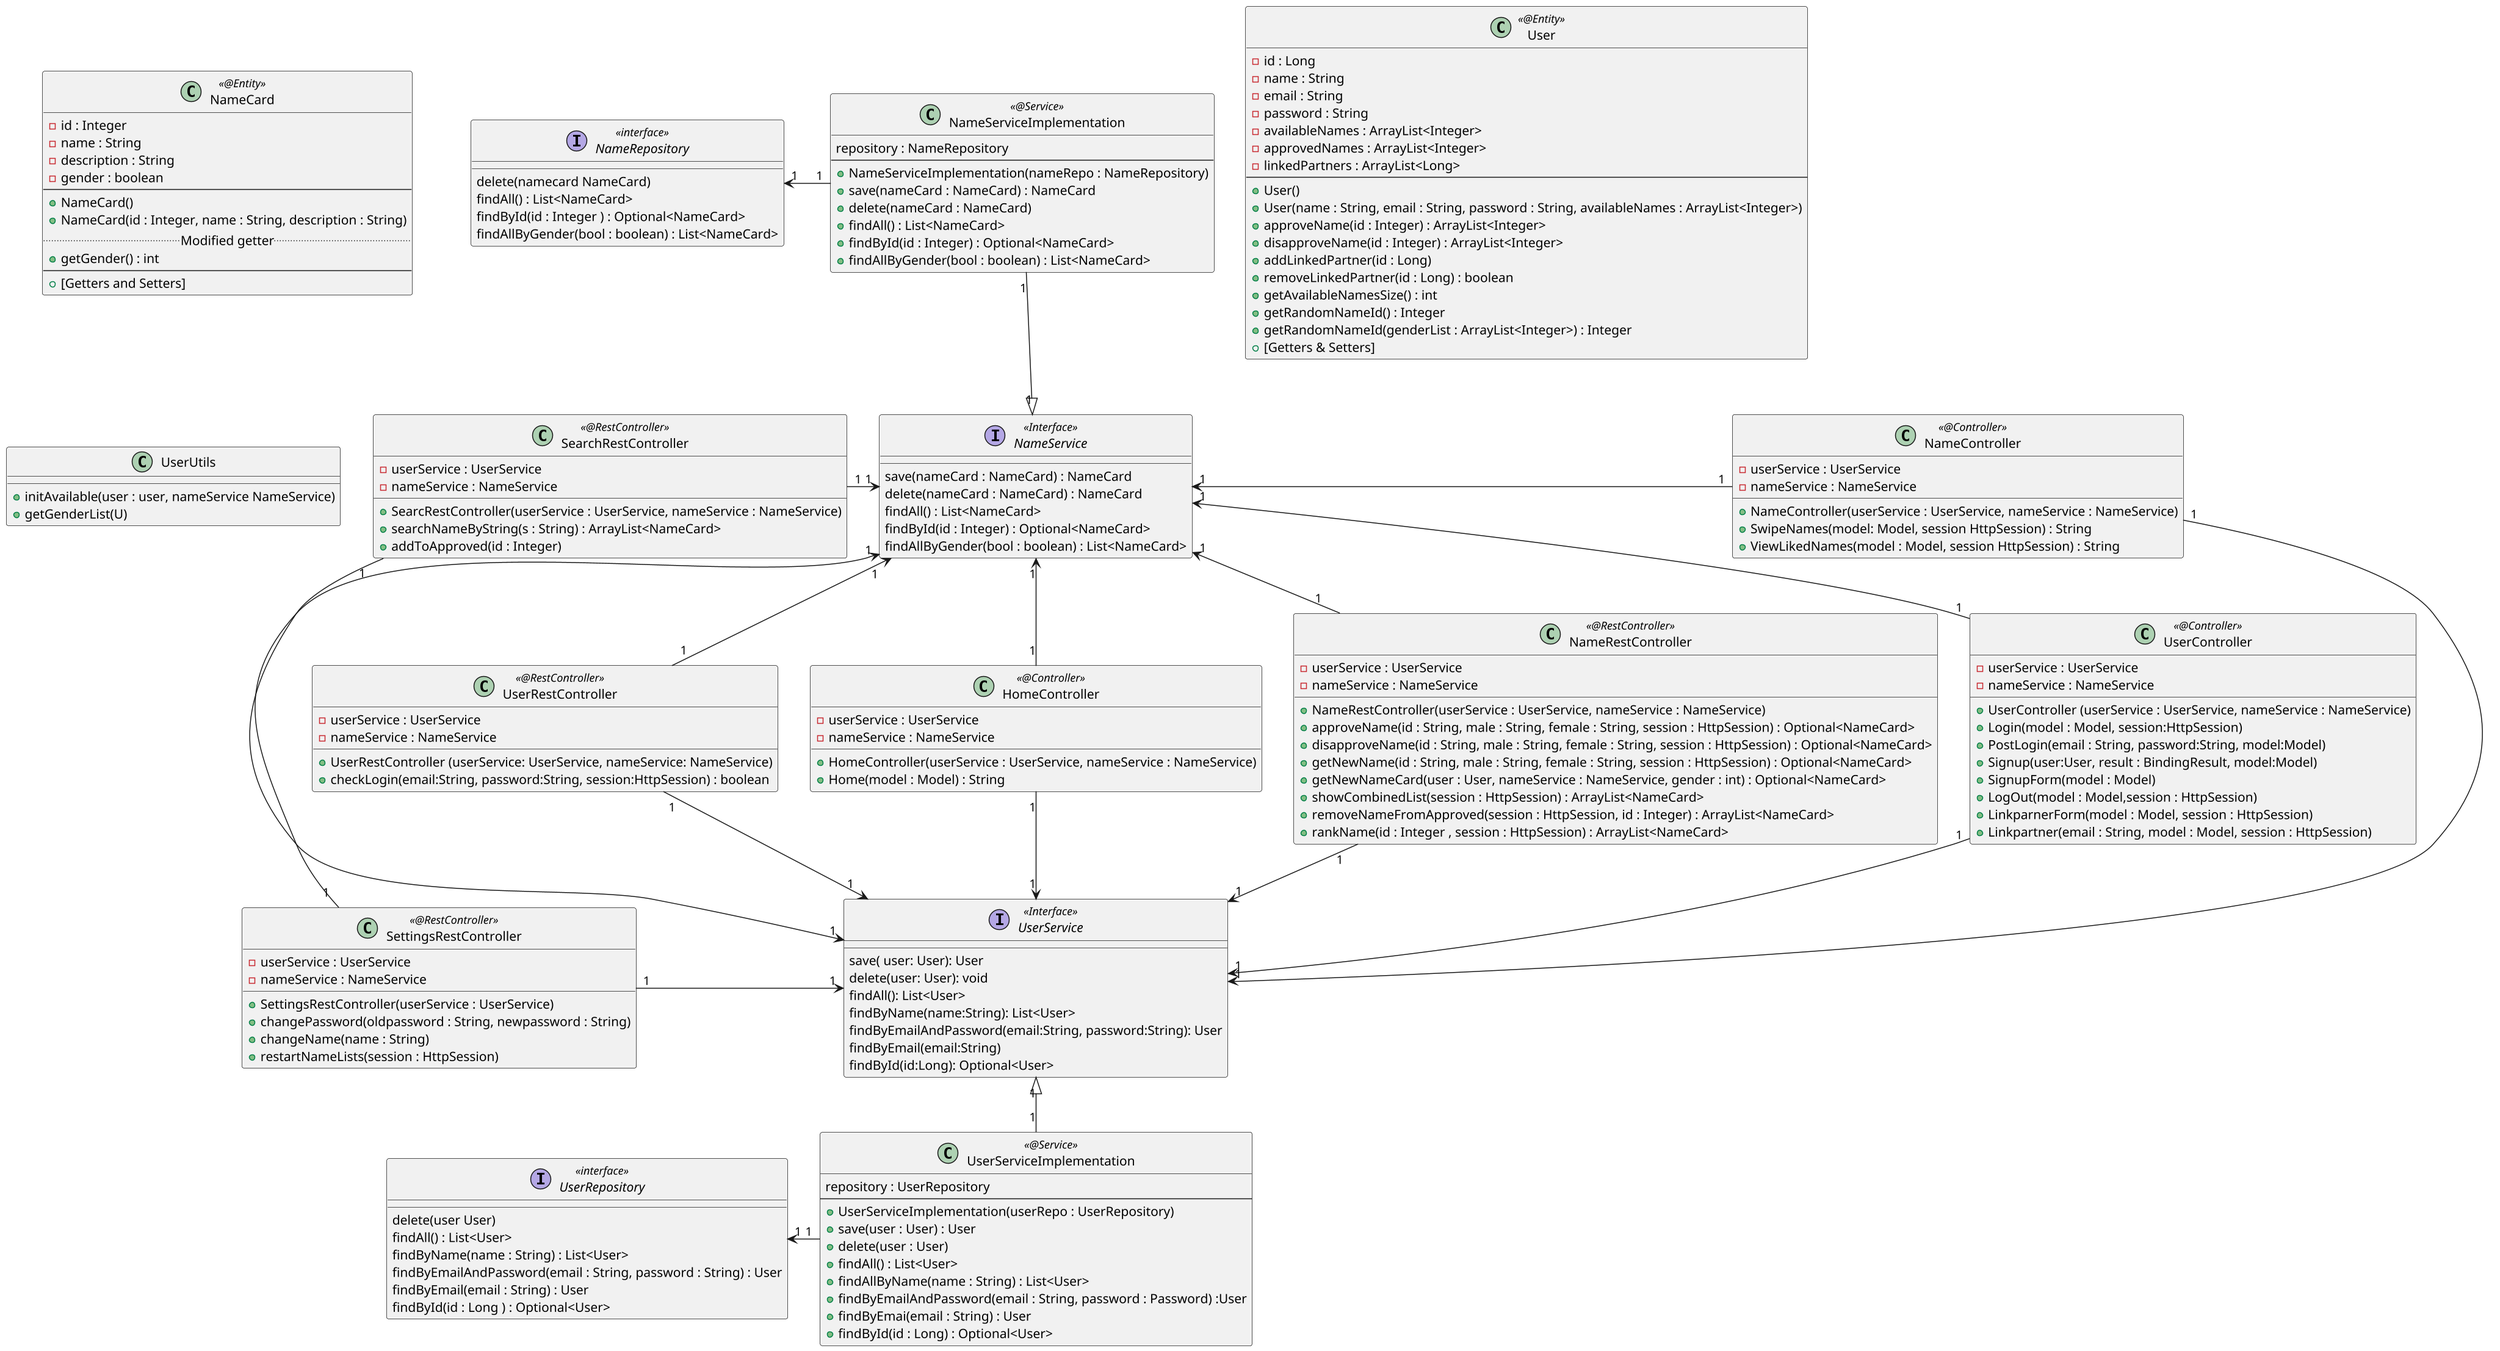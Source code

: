 @startuml Nafnaneistar
scale 1.5
Class  User <<@Entity >> {
    -id : Long
    -name : String
    -email : String
    -password : String
    -availableNames : ArrayList<Integer>
    -approvedNames : ArrayList<Integer>
    -linkedPartners : ArrayList<Long>
    --
    +User()
    +User(name : String, email : String, password : String, availableNames : ArrayList<Integer>)
    +approveName(id : Integer) : ArrayList<Integer>
    +disapproveName(id : Integer) : ArrayList<Integer>
    +addLinkedPartner(id : Long)
    +removeLinkedPartner(id : Long) : boolean
    +getAvailableNamesSize() : int
    +getRandomNameId() : Integer
    +getRandomNameId(genderList : ArrayList<Integer>) : Integer
    +[Getters & Setters]
}
Class NameCard <<@Entity>> {
    -id : Integer
    -name : String
    -description : String
    -gender : boolean
    --
    +NameCard()
    +NameCard(id : Integer, name : String, description : String)
    .. Modified getter ..
    +getGender() : int
    --
    +[Getters and Setters]
}

class NameController <<@Controller>> {
    -userService : UserService
    -nameService : NameService
    +NameController(userService : UserService, nameService : NameService)
    +SwipeNames(model: Model, session HttpSession) : String
    +ViewLikedNames(model : Model, session HttpSession) : String
}

class HomeController <<@Controller>> {
    -userService : UserService
    -nameService : NameService
    +HomeController(userService : UserService, nameService : NameService)
    +Home(model : Model) : String
}

class NameRestController <<@RestController>> {
    -userService : UserService
    -nameService : NameService
    +NameRestController(userService : UserService, nameService : NameService)
    +approveName(id : String, male : String, female : String, session : HttpSession) : Optional<NameCard>
    +disapproveName(id : String, male : String, female : String, session : HttpSession) : Optional<NameCard>
    +getNewName(id : String, male : String, female : String, session : HttpSession) : Optional<NameCard>
    +getNewNameCard(user : User, nameService : NameService, gender : int) : Optional<NameCard>
    +showCombinedList(session : HttpSession) : ArrayList<NameCard>
    +removeNameFromApproved(session : HttpSession, id : Integer) : ArrayList<NameCard>
    +rankName(id : Integer , session : HttpSession) : ArrayList<NameCard>
}

class UserController <<@Controller>> {
    -userService : UserService
    -nameService : NameService
    +UserController (userService : UserService, nameService : NameService)
    +Login(model : Model, session:HttpSession)
    +PostLogin(email : String, password:String, model:Model)
    +Signup(user:User, result : BindingResult, model:Model)
    +SignupForm(model : Model)
    +LogOut(model : Model,session : HttpSession)
    +LinkparnerForm(model : Model, session : HttpSession)
    +Linkpartner(email : String, model : Model, session : HttpSession)

}

class UserRestController <<@RestController>> {
    -userService : UserService
    -nameService : NameService
    +UserRestController (userService: UserService, nameService: NameService)
    +checkLogin(email:String, password:String, session:HttpSession) : boolean
}

Interface UserService <<Interface>> {
    save( user: User): User
    delete(user: User): void
    findAll(): List<User>
    findByName(name:String): List<User>
    findByEmailAndPassword(email:String, password:String): User
    findByEmail(email:String)
    findById(id:Long): Optional<User>
}
class UserServiceImplementation <<@Service>> {
    repository : UserRepository
    --
    +UserServiceImplementation(userRepo : UserRepository)
    +save(user : User) : User
    +delete(user : User)
    +findAll() : List<User>
    +findAllByName(name : String) : List<User>
    +findByEmailAndPassword(email : String, password : Password) :User
    +findByEmai(email : String) : User
    +findById(id : Long) : Optional<User>
}


Interface NameRepository<<interface>> {
    delete(namecard NameCard)
    findAll() : List<NameCard>
    findById(id : Integer ) : Optional<NameCard>
    findAllByGender(bool : boolean) : List<NameCard>
}

Interface UserRepository<<interface>> {
    delete(user User)
    findAll() : List<User>
    findByName(name : String) : List<User>
    findByEmailAndPassword(email : String, password : String) : User
    findByEmail(email : String) : User
    findById(id : Long ) : Optional<User>
}

Interface NameService <<Interface>> {
    save(nameCard : NameCard) : NameCard
    delete(nameCard : NameCard) : NameCard
    findAll() : List<NameCard>
    findById(id : Integer) : Optional<NameCard>
    findAllByGender(bool : boolean) : List<NameCard>
}

class NameServiceImplementation <<@Service>> {
    repository : NameRepository
    --
    +NameServiceImplementation(nameRepo : NameRepository)
    +save(nameCard : NameCard) : NameCard
    +delete(nameCard : NameCard)
    +findAll() : List<NameCard>
    +findById(id : Integer) : Optional<NameCard>
    +findAllByGender(bool : boolean) : List<NameCard>
}

class UserUtils {
    +initAvailable(user : user, nameService NameService)
    +getGenderList(U)
}

class SearchRestController<<@RestController>> {
    -userService : UserService
    -nameService : NameService
    +SearcRestController(userService : UserService, nameService : NameService)
    +searchNameByString(s : String) : ArrayList<NameCard>
    +addToApproved(id : Integer)
}

class SettingsRestController<<@RestController>> {
    -userService : UserService
    -nameService : NameService
    +SettingsRestController(userService : UserService)
    +changePassword(oldpassword : String, newpassword : String)
    +changeName(name : String)
    +restartNameLists(session : HttpSession)

}

NameServiceImplementation "1" --|> "1" NameService
UserServiceImplementation "1" -up-|> "1" UserService

NameRepository "1" <- "1" NameServiceImplementation
UserServiceImplementation "1" -l-> "1" UserRepository

UserController "1" --> "1" UserService 
NameController "1" --> "1" UserService
SettingsRestController "1" -r-> "1" UserService

UserRestController "1" --> "1" UserService
NameService "1" <-- "1" UserRestController

NameService "1" <-- "1" HomeController
HomeController "1" --> "1" UserService

NameService "1" <- "1" NameController
NameService "1" <-- "1" UserController

NameService "1" <-- "1" SettingsRestController

NameService "1" <-- "1" NameRestController
NameRestController "1" --> "1" UserService

SearchRestController "1" -> "1" UserService 
SearchRestController "1" -> "1"  NameService

NameCard -[hidden]> NameRepository

NameCard --[hidden]> UserUtils

@enduml